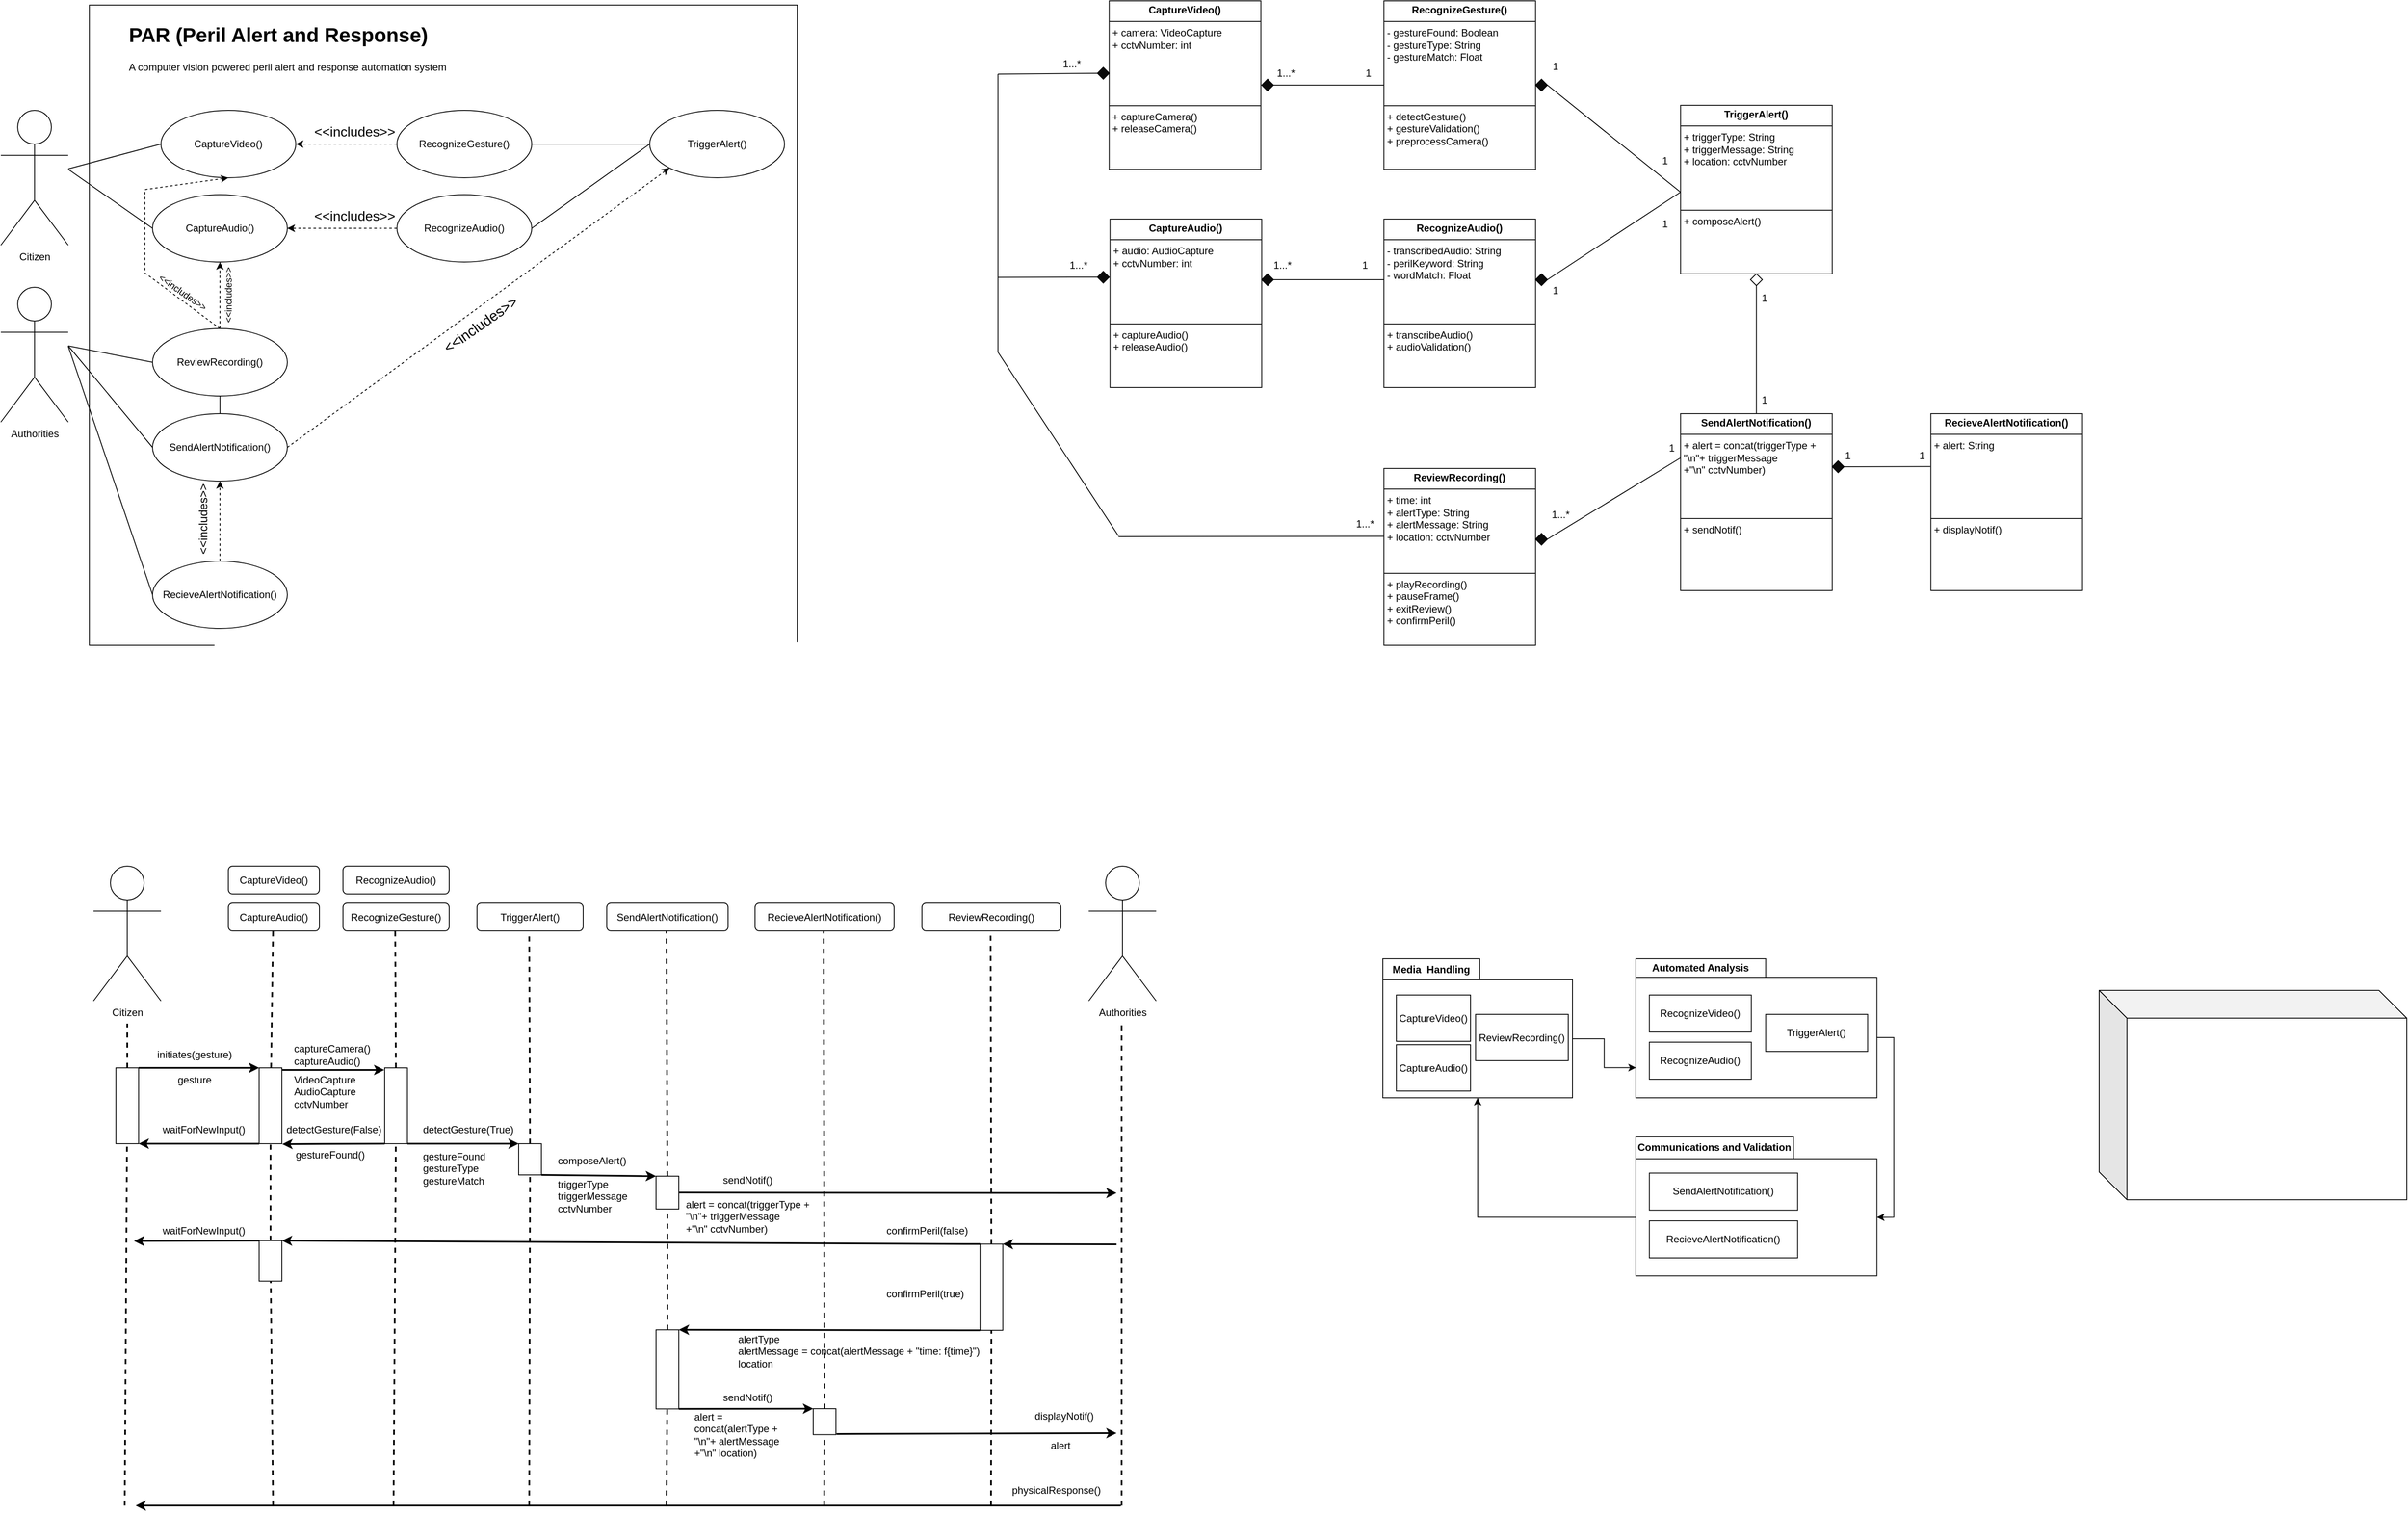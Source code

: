 <mxfile version="24.5.3" type="github">
  <diagram name="Page-1" id="aL-JDZuz1ci5aaFKHha2">
    <mxGraphModel dx="987" dy="618" grid="1" gridSize="11" guides="1" tooltips="1" connect="1" arrows="1" fold="1" page="1" pageScale="1" pageWidth="850" pageHeight="1100" math="0" shadow="0">
      <root>
        <mxCell id="0" />
        <mxCell id="1" parent="0" />
        <mxCell id="zNkDvXEw-0MPoxfva-Qb-19" value="" style="rounded=0;whiteSpace=wrap;html=1;" parent="1" vertex="1">
          <mxGeometry x="165" y="155" width="840" height="760" as="geometry" />
        </mxCell>
        <mxCell id="zNkDvXEw-0MPoxfva-Qb-1" value="Citizen&lt;div&gt;&lt;br&gt;&lt;/div&gt;" style="shape=umlActor;verticalLabelPosition=bottom;verticalAlign=top;html=1;outlineConnect=0;" parent="1" vertex="1">
          <mxGeometry x="60" y="280" width="80" height="160" as="geometry" />
        </mxCell>
        <mxCell id="zNkDvXEw-0MPoxfva-Qb-2" value="CaptureVideo()" style="ellipse;whiteSpace=wrap;html=1;" parent="1" vertex="1">
          <mxGeometry x="250" y="280" width="160" height="80" as="geometry" />
        </mxCell>
        <mxCell id="zNkDvXEw-0MPoxfva-Qb-3" value="&lt;div&gt;Authorities&lt;/div&gt;" style="shape=umlActor;verticalLabelPosition=bottom;verticalAlign=top;html=1;outlineConnect=0;" parent="1" vertex="1">
          <mxGeometry x="60" y="490" width="80" height="160" as="geometry" />
        </mxCell>
        <mxCell id="zNkDvXEw-0MPoxfva-Qb-4" value="RecognizeGesture()" style="ellipse;whiteSpace=wrap;html=1;" parent="1" vertex="1">
          <mxGeometry x="530" y="280" width="160" height="80" as="geometry" />
        </mxCell>
        <mxCell id="zNkDvXEw-0MPoxfva-Qb-5" value="TriggerAlert()" style="ellipse;whiteSpace=wrap;html=1;" parent="1" vertex="1">
          <mxGeometry x="830" y="280" width="160" height="80" as="geometry" />
        </mxCell>
        <mxCell id="zNkDvXEw-0MPoxfva-Qb-6" value="SendAlertNotification()" style="ellipse;whiteSpace=wrap;html=1;" parent="1" vertex="1">
          <mxGeometry x="240" y="640" width="160" height="80" as="geometry" />
        </mxCell>
        <mxCell id="zNkDvXEw-0MPoxfva-Qb-7" value="ReviewRecording()" style="ellipse;whiteSpace=wrap;html=1;" parent="1" vertex="1">
          <mxGeometry x="240" y="539" width="160" height="80" as="geometry" />
        </mxCell>
        <mxCell id="zNkDvXEw-0MPoxfva-Qb-8" value="" style="endArrow=none;html=1;rounded=0;entryX=0;entryY=0.5;entryDx=0;entryDy=0;" parent="1" source="zNkDvXEw-0MPoxfva-Qb-1" target="zNkDvXEw-0MPoxfva-Qb-2" edge="1">
          <mxGeometry width="50" height="50" relative="1" as="geometry">
            <mxPoint x="170" y="460" as="sourcePoint" />
            <mxPoint x="220" y="410" as="targetPoint" />
          </mxGeometry>
        </mxCell>
        <mxCell id="zNkDvXEw-0MPoxfva-Qb-10" value="" style="endArrow=classic;html=1;rounded=0;dashed=1;exitX=0;exitY=0.5;exitDx=0;exitDy=0;entryX=1;entryY=0.5;entryDx=0;entryDy=0;" parent="1" source="zNkDvXEw-0MPoxfva-Qb-4" target="zNkDvXEw-0MPoxfva-Qb-2" edge="1">
          <mxGeometry width="50" height="50" relative="1" as="geometry">
            <mxPoint x="370" y="460" as="sourcePoint" />
            <mxPoint x="310" y="450" as="targetPoint" />
          </mxGeometry>
        </mxCell>
        <mxCell id="zNkDvXEw-0MPoxfva-Qb-12" value="&lt;font style=&quot;font-size: 16px;&quot;&gt;&amp;lt;&amp;lt;includes&amp;gt;&amp;gt;&lt;/font&gt;" style="text;html=1;align=center;verticalAlign=middle;whiteSpace=wrap;rounded=0;rotation=0;" parent="1" vertex="1">
          <mxGeometry x="450" y="290" width="60" height="30" as="geometry" />
        </mxCell>
        <mxCell id="zNkDvXEw-0MPoxfva-Qb-14" value="" style="endArrow=classic;html=1;rounded=0;dashed=1;exitX=1;exitY=0.5;exitDx=0;exitDy=0;entryX=0;entryY=1;entryDx=0;entryDy=0;" parent="1" source="zNkDvXEw-0MPoxfva-Qb-6" target="zNkDvXEw-0MPoxfva-Qb-5" edge="1">
          <mxGeometry width="50" height="50" relative="1" as="geometry">
            <mxPoint x="820" y="560" as="sourcePoint" />
            <mxPoint x="900" y="370" as="targetPoint" />
          </mxGeometry>
        </mxCell>
        <mxCell id="zNkDvXEw-0MPoxfva-Qb-15" value="&lt;font style=&quot;font-size: 17px;&quot;&gt;&amp;lt;&amp;lt;includes&amp;gt;&amp;gt;&lt;/font&gt;" style="text;html=1;align=center;verticalAlign=middle;whiteSpace=wrap;rounded=0;rotation=-35;" parent="1" vertex="1">
          <mxGeometry x="600" y="520" width="60" height="30" as="geometry" />
        </mxCell>
        <mxCell id="zNkDvXEw-0MPoxfva-Qb-16" value="" style="endArrow=none;html=1;rounded=0;entryX=0;entryY=0.5;entryDx=0;entryDy=0;" parent="1" target="zNkDvXEw-0MPoxfva-Qb-7" edge="1">
          <mxGeometry width="50" height="50" relative="1" as="geometry">
            <mxPoint x="140" y="559.5" as="sourcePoint" />
            <mxPoint x="240" y="559.5" as="targetPoint" />
          </mxGeometry>
        </mxCell>
        <mxCell id="zNkDvXEw-0MPoxfva-Qb-17" value="" style="endArrow=none;html=1;rounded=0;exitX=0.5;exitY=1;exitDx=0;exitDy=0;" parent="1" source="zNkDvXEw-0MPoxfva-Qb-7" target="zNkDvXEw-0MPoxfva-Qb-6" edge="1">
          <mxGeometry width="50" height="50" relative="1" as="geometry">
            <mxPoint x="400" y="559.66" as="sourcePoint" />
            <mxPoint x="530" y="560" as="targetPoint" />
          </mxGeometry>
        </mxCell>
        <mxCell id="zNkDvXEw-0MPoxfva-Qb-18" value="&lt;h1 style=&quot;margin-top: 0px;&quot;&gt;PAR (Peril Alert and Response)&lt;/h1&gt;&lt;p&gt;A computer vision powered peril alert and response automation system&lt;/p&gt;" style="text;html=1;whiteSpace=wrap;overflow=hidden;rounded=0;" parent="1" vertex="1">
          <mxGeometry x="210" y="170" width="420" height="120" as="geometry" />
        </mxCell>
        <mxCell id="zNkDvXEw-0MPoxfva-Qb-26" value="" style="endArrow=none;html=1;rounded=0;entryX=0;entryY=0.5;entryDx=0;entryDy=0;" parent="1" target="zNkDvXEw-0MPoxfva-Qb-6" edge="1">
          <mxGeometry width="50" height="50" relative="1" as="geometry">
            <mxPoint x="140" y="559.5" as="sourcePoint" />
            <mxPoint x="270" y="559.84" as="targetPoint" />
          </mxGeometry>
        </mxCell>
        <mxCell id="zNkDvXEw-0MPoxfva-Qb-27" value="" style="endArrow=none;html=1;rounded=0;entryX=0;entryY=0.5;entryDx=0;entryDy=0;exitX=1;exitY=0.5;exitDx=0;exitDy=0;" parent="1" source="zNkDvXEw-0MPoxfva-Qb-4" target="zNkDvXEw-0MPoxfva-Qb-5" edge="1">
          <mxGeometry width="50" height="50" relative="1" as="geometry">
            <mxPoint x="690" y="359" as="sourcePoint" />
            <mxPoint x="790" y="359" as="targetPoint" />
          </mxGeometry>
        </mxCell>
        <mxCell id="zNkDvXEw-0MPoxfva-Qb-34" value="&lt;p style=&quot;margin:0px;margin-top:4px;text-align:center;&quot;&gt;&lt;b&gt;CaptureVideo()&lt;/b&gt;&lt;/p&gt;&lt;hr size=&quot;1&quot; style=&quot;border-style:solid;&quot;&gt;&lt;p style=&quot;margin:0px;margin-left:4px;&quot;&gt;+ camera: VideoCapture&lt;/p&gt;&lt;p style=&quot;margin:0px;margin-left:4px;&quot;&gt;+ cctvNumber: int&lt;/p&gt;&lt;p style=&quot;margin:0px;margin-left:4px;&quot;&gt;&lt;br&gt;&lt;/p&gt;&lt;p style=&quot;margin:0px;margin-left:4px;&quot;&gt;&lt;br&gt;&lt;/p&gt;&lt;p style=&quot;margin:0px;margin-left:4px;&quot;&gt;&lt;br&gt;&lt;/p&gt;&lt;p style=&quot;margin:0px;margin-left:4px;&quot;&gt;&lt;br&gt;&lt;/p&gt;&lt;hr size=&quot;1&quot; style=&quot;border-style:solid;&quot;&gt;&lt;p style=&quot;margin:0px;margin-left:4px;&quot;&gt;+ captureCamera()&lt;/p&gt;&lt;p style=&quot;margin:0px;margin-left:4px;&quot;&gt;+ releaseCamera()&lt;/p&gt;&lt;p style=&quot;margin:0px;margin-left:4px;&quot;&gt;&lt;br&gt;&lt;/p&gt;" style="verticalAlign=top;align=left;overflow=fill;html=1;whiteSpace=wrap;" parent="1" vertex="1">
          <mxGeometry x="1375.25" y="150" width="180" height="200" as="geometry" />
        </mxCell>
        <mxCell id="zNkDvXEw-0MPoxfva-Qb-35" value="&lt;p style=&quot;margin:0px;margin-top:4px;text-align:center;&quot;&gt;&lt;b&gt;RecognizeGesture()&lt;/b&gt;&lt;/p&gt;&lt;hr size=&quot;1&quot; style=&quot;border-style:solid;&quot;&gt;&lt;p style=&quot;margin:0px;margin-left:4px;&quot;&gt;- gestureFound: Boolean&lt;/p&gt;&lt;p style=&quot;margin:0px;margin-left:4px;&quot;&gt;- gestureType: String&lt;/p&gt;&lt;p style=&quot;margin:0px;margin-left:4px;&quot;&gt;- gestureMatch: Float&lt;/p&gt;&lt;p style=&quot;margin:0px;margin-left:4px;&quot;&gt;&lt;br&gt;&lt;/p&gt;&lt;p style=&quot;margin:0px;margin-left:4px;&quot;&gt;&lt;br&gt;&lt;/p&gt;&lt;p style=&quot;margin:0px;margin-left:4px;&quot;&gt;&lt;br&gt;&lt;/p&gt;&lt;hr size=&quot;1&quot; style=&quot;border-style:solid;&quot;&gt;&lt;p style=&quot;margin:0px;margin-left:4px;&quot;&gt;+ detectGesture()&lt;/p&gt;&lt;p style=&quot;margin:0px;margin-left:4px;&quot;&gt;+ gestureValidation()&lt;/p&gt;&lt;p style=&quot;margin:0px;margin-left:4px;&quot;&gt;+ preprocessCamera()&lt;/p&gt;" style="verticalAlign=top;align=left;overflow=fill;html=1;whiteSpace=wrap;" parent="1" vertex="1">
          <mxGeometry x="1701.25" y="150" width="180" height="200" as="geometry" />
        </mxCell>
        <mxCell id="zNkDvXEw-0MPoxfva-Qb-36" value="&lt;p style=&quot;margin:0px;margin-top:4px;text-align:center;&quot;&gt;&lt;b&gt;TriggerAlert()&lt;/b&gt;&lt;/p&gt;&lt;hr size=&quot;1&quot; style=&quot;border-style:solid;&quot;&gt;&lt;p style=&quot;margin:0px;margin-left:4px;&quot;&gt;+ triggerType: String&lt;/p&gt;&lt;p style=&quot;margin:0px;margin-left:4px;&quot;&gt;+ triggerMessage: String&lt;/p&gt;&lt;p style=&quot;margin:0px;margin-left:4px;&quot;&gt;+ location: cctvNumber&lt;/p&gt;&lt;p style=&quot;margin:0px;margin-left:4px;&quot;&gt;&lt;br&gt;&lt;/p&gt;&lt;p style=&quot;margin:0px;margin-left:4px;&quot;&gt;&lt;br&gt;&lt;/p&gt;&lt;p style=&quot;margin:0px;margin-left:4px;&quot;&gt;&lt;br&gt;&lt;/p&gt;&lt;hr size=&quot;1&quot; style=&quot;border-style:solid;&quot;&gt;&lt;p style=&quot;margin:0px;margin-left:4px;&quot;&gt;+ composeAlert()&lt;/p&gt;" style="verticalAlign=top;align=left;overflow=fill;html=1;whiteSpace=wrap;" parent="1" vertex="1">
          <mxGeometry x="2053.25" y="274" width="180" height="200" as="geometry" />
        </mxCell>
        <mxCell id="zNkDvXEw-0MPoxfva-Qb-37" value="&lt;p style=&quot;margin:0px;margin-top:4px;text-align:center;&quot;&gt;&lt;b&gt;ReviewRecording()&lt;/b&gt;&lt;/p&gt;&lt;hr size=&quot;1&quot; style=&quot;border-style:solid;&quot;&gt;&lt;p style=&quot;margin:0px;margin-left:4px;&quot;&gt;+ time: int&amp;nbsp;&lt;/p&gt;&lt;p style=&quot;margin:0px;margin-left:4px;&quot;&gt;+ alertType: String&lt;/p&gt;&lt;p style=&quot;margin:0px;margin-left:4px;&quot;&gt;+ alertMessage: String&lt;/p&gt;&lt;p style=&quot;margin:0px;margin-left:4px;&quot;&gt;+ location: cctvNumber&lt;/p&gt;&lt;p style=&quot;margin:0px;margin-left:4px;&quot;&gt;&lt;br&gt;&lt;/p&gt;&lt;p style=&quot;margin:0px;margin-left:4px;&quot;&gt;&lt;br&gt;&lt;/p&gt;&lt;hr size=&quot;1&quot; style=&quot;border-style:solid;&quot;&gt;&lt;p style=&quot;margin:0px;margin-left:4px;&quot;&gt;+ playRecording()&lt;/p&gt;&lt;p style=&quot;margin:0px;margin-left:4px;&quot;&gt;+ pauseFrame()&lt;/p&gt;&lt;p style=&quot;margin:0px;margin-left:4px;&quot;&gt;+ exitReview()&lt;/p&gt;&lt;p style=&quot;margin:0px;margin-left:4px;&quot;&gt;+ confirmPeril()&lt;/p&gt;" style="verticalAlign=top;align=left;overflow=fill;html=1;whiteSpace=wrap;" parent="1" vertex="1">
          <mxGeometry x="1701.25" y="705" width="180" height="210" as="geometry" />
        </mxCell>
        <mxCell id="zNkDvXEw-0MPoxfva-Qb-38" value="&lt;p style=&quot;margin:0px;margin-top:4px;text-align:center;&quot;&gt;&lt;b&gt;SendAlertNotification()&lt;/b&gt;&lt;/p&gt;&lt;hr size=&quot;1&quot; style=&quot;border-style:solid;&quot;&gt;&lt;p style=&quot;margin:0px;margin-left:4px;&quot;&gt;+&amp;nbsp;&lt;span style=&quot;background-color: initial;&quot;&gt;alert = concat(triggerType + &quot;\n&quot;+ triggerMessage +&quot;\n&quot;&amp;nbsp;cctvNumber)&lt;/span&gt;&lt;/p&gt;&lt;p style=&quot;margin:0px;margin-left:4px;&quot;&gt;&lt;br&gt;&lt;/p&gt;&lt;p style=&quot;margin:0px;margin-left:4px;&quot;&gt;&lt;br&gt;&lt;/p&gt;&lt;p style=&quot;margin:0px;margin-left:4px;&quot;&gt;&lt;br&gt;&lt;/p&gt;&lt;hr size=&quot;1&quot; style=&quot;border-style:solid;&quot;&gt;&lt;p style=&quot;margin:0px;margin-left:4px;&quot;&gt;+ sendNotif()&lt;/p&gt;" style="verticalAlign=top;align=left;overflow=fill;html=1;whiteSpace=wrap;" parent="1" vertex="1">
          <mxGeometry x="2053.25" y="640" width="180" height="210" as="geometry" />
        </mxCell>
        <mxCell id="bf3cndLaWeig58qqCTea-2" value="CaptureAudio()" style="ellipse;whiteSpace=wrap;html=1;" parent="1" vertex="1">
          <mxGeometry x="240" y="380" width="160" height="80" as="geometry" />
        </mxCell>
        <mxCell id="bf3cndLaWeig58qqCTea-3" value="RecognizeAudio()" style="ellipse;whiteSpace=wrap;html=1;" parent="1" vertex="1">
          <mxGeometry x="530" y="380" width="160" height="80" as="geometry" />
        </mxCell>
        <mxCell id="bf3cndLaWeig58qqCTea-4" value="" style="endArrow=none;html=1;rounded=0;entryX=0;entryY=0.5;entryDx=0;entryDy=0;" parent="1" target="bf3cndLaWeig58qqCTea-2" edge="1">
          <mxGeometry width="50" height="50" relative="1" as="geometry">
            <mxPoint x="140" y="350" as="sourcePoint" />
            <mxPoint x="230" y="510" as="targetPoint" />
          </mxGeometry>
        </mxCell>
        <mxCell id="bf3cndLaWeig58qqCTea-5" value="" style="endArrow=classic;html=1;rounded=0;dashed=1;exitX=0;exitY=0.5;exitDx=0;exitDy=0;entryX=1;entryY=0.5;entryDx=0;entryDy=0;" parent="1" source="bf3cndLaWeig58qqCTea-3" target="bf3cndLaWeig58qqCTea-2" edge="1">
          <mxGeometry width="50" height="50" relative="1" as="geometry">
            <mxPoint x="380" y="560" as="sourcePoint" />
            <mxPoint x="320" y="550" as="targetPoint" />
          </mxGeometry>
        </mxCell>
        <mxCell id="bf3cndLaWeig58qqCTea-7" value="" style="endArrow=none;html=1;rounded=0;entryX=0;entryY=0.5;entryDx=0;entryDy=0;exitX=1;exitY=0.5;exitDx=0;exitDy=0;" parent="1" source="bf3cndLaWeig58qqCTea-3" target="zNkDvXEw-0MPoxfva-Qb-5" edge="1">
          <mxGeometry width="50" height="50" relative="1" as="geometry">
            <mxPoint x="700" y="369" as="sourcePoint" />
            <mxPoint x="830" y="370" as="targetPoint" />
          </mxGeometry>
        </mxCell>
        <mxCell id="bf3cndLaWeig58qqCTea-8" value="&lt;font style=&quot;font-size: 16px;&quot;&gt;&amp;lt;&amp;lt;includes&amp;gt;&amp;gt;&lt;/font&gt;" style="text;html=1;align=center;verticalAlign=middle;whiteSpace=wrap;rounded=0;rotation=0;" parent="1" vertex="1">
          <mxGeometry x="450" y="390" width="60" height="30" as="geometry" />
        </mxCell>
        <mxCell id="BThqMrL_MY4lzb3ycv1S-1" value="&lt;p style=&quot;margin:0px;margin-top:4px;text-align:center;&quot;&gt;&lt;b&gt;CaptureAudio()&lt;/b&gt;&lt;/p&gt;&lt;hr size=&quot;1&quot; style=&quot;border-style:solid;&quot;&gt;&lt;p style=&quot;margin:0px;margin-left:4px;&quot;&gt;+ audio: AudioCapture&lt;/p&gt;&lt;p style=&quot;margin:0px;margin-left:4px;&quot;&gt;+ cctvNumber: int&lt;/p&gt;&lt;p style=&quot;margin:0px;margin-left:4px;&quot;&gt;&lt;br&gt;&lt;/p&gt;&lt;p style=&quot;margin:0px;margin-left:4px;&quot;&gt;&lt;br&gt;&lt;/p&gt;&lt;p style=&quot;margin:0px;margin-left:4px;&quot;&gt;&lt;br&gt;&lt;/p&gt;&lt;p style=&quot;margin:0px;margin-left:4px;&quot;&gt;&lt;br&gt;&lt;/p&gt;&lt;hr size=&quot;1&quot; style=&quot;border-style:solid;&quot;&gt;&lt;p style=&quot;margin:0px;margin-left:4px;&quot;&gt;+ captureAudio()&lt;/p&gt;&lt;p style=&quot;margin:0px;margin-left:4px;&quot;&gt;+ releaseAudio()&lt;/p&gt;&lt;p style=&quot;margin:0px;margin-left:4px;&quot;&gt;&lt;br&gt;&lt;/p&gt;" style="verticalAlign=top;align=left;overflow=fill;html=1;whiteSpace=wrap;" parent="1" vertex="1">
          <mxGeometry x="1376.25" y="409" width="180" height="200" as="geometry" />
        </mxCell>
        <mxCell id="BThqMrL_MY4lzb3ycv1S-2" value="&lt;p style=&quot;margin:0px;margin-top:4px;text-align:center;&quot;&gt;&lt;b&gt;RecognizeAudio()&lt;/b&gt;&lt;/p&gt;&lt;hr size=&quot;1&quot; style=&quot;border-style:solid;&quot;&gt;&lt;p style=&quot;margin:0px;margin-left:4px;&quot;&gt;- transcribedAudio: String&lt;/p&gt;&lt;p style=&quot;margin:0px;margin-left:4px;&quot;&gt;- perilKeyword: String&lt;/p&gt;&lt;p style=&quot;margin:0px;margin-left:4px;&quot;&gt;- wordMatch: Float&lt;/p&gt;&lt;p style=&quot;margin:0px;margin-left:4px;&quot;&gt;&lt;br&gt;&lt;/p&gt;&lt;p style=&quot;margin:0px;margin-left:4px;&quot;&gt;&lt;br&gt;&lt;/p&gt;&lt;p style=&quot;margin:0px;margin-left:4px;&quot;&gt;&lt;br&gt;&lt;/p&gt;&lt;hr size=&quot;1&quot; style=&quot;border-style:solid;&quot;&gt;&lt;p style=&quot;margin:0px;margin-left:4px;&quot;&gt;+ transcribeAudio()&lt;/p&gt;&lt;p style=&quot;margin:0px;margin-left:4px;&quot;&gt;+ audioValidation()&lt;/p&gt;&lt;p style=&quot;margin:0px;margin-left:4px;&quot;&gt;&lt;br&gt;&lt;/p&gt;" style="verticalAlign=top;align=left;overflow=fill;html=1;whiteSpace=wrap;" parent="1" vertex="1">
          <mxGeometry x="1701.25" y="409" width="180" height="200" as="geometry" />
        </mxCell>
        <mxCell id="BThqMrL_MY4lzb3ycv1S-3" value="RecieveAlertNotification()" style="ellipse;whiteSpace=wrap;html=1;" parent="1" vertex="1">
          <mxGeometry x="240" y="815" width="160" height="80" as="geometry" />
        </mxCell>
        <mxCell id="BThqMrL_MY4lzb3ycv1S-5" value="" style="endArrow=none;html=1;rounded=0;entryX=0;entryY=0.5;entryDx=0;entryDy=0;" parent="1" target="BThqMrL_MY4lzb3ycv1S-3" edge="1">
          <mxGeometry width="50" height="50" relative="1" as="geometry">
            <mxPoint x="140" y="560" as="sourcePoint" />
            <mxPoint x="250" y="720" as="targetPoint" />
          </mxGeometry>
        </mxCell>
        <mxCell id="BThqMrL_MY4lzb3ycv1S-6" value="" style="endArrow=classic;html=1;rounded=0;dashed=1;exitX=0.5;exitY=0;exitDx=0;exitDy=0;entryX=0.5;entryY=1;entryDx=0;entryDy=0;" parent="1" source="BThqMrL_MY4lzb3ycv1S-3" target="zNkDvXEw-0MPoxfva-Qb-6" edge="1">
          <mxGeometry width="50" height="50" relative="1" as="geometry">
            <mxPoint x="410" y="720" as="sourcePoint" />
            <mxPoint x="863" y="358" as="targetPoint" />
          </mxGeometry>
        </mxCell>
        <mxCell id="BThqMrL_MY4lzb3ycv1S-7" value="&lt;font style=&quot;font-size: 14px;&quot;&gt;&amp;lt;&amp;lt;includes&amp;gt;&amp;gt;&lt;/font&gt;" style="text;html=1;align=center;verticalAlign=middle;whiteSpace=wrap;rounded=0;rotation=-90;" parent="1" vertex="1">
          <mxGeometry x="270" y="750" width="60" height="30" as="geometry" />
        </mxCell>
        <mxCell id="BThqMrL_MY4lzb3ycv1S-9" value="" style="endArrow=classic;html=1;rounded=0;dashed=1;exitX=0.5;exitY=0;exitDx=0;exitDy=0;entryX=0.5;entryY=1;entryDx=0;entryDy=0;" parent="1" source="zNkDvXEw-0MPoxfva-Qb-7" target="bf3cndLaWeig58qqCTea-2" edge="1">
          <mxGeometry width="50" height="50" relative="1" as="geometry">
            <mxPoint x="520" y="525" as="sourcePoint" />
            <mxPoint x="400" y="525" as="targetPoint" />
          </mxGeometry>
        </mxCell>
        <mxCell id="BThqMrL_MY4lzb3ycv1S-10" value="&lt;font style=&quot;font-size: 11px;&quot;&gt;&amp;lt;&amp;lt;includes&amp;gt;&amp;gt;&lt;/font&gt;" style="text;html=1;align=center;verticalAlign=middle;whiteSpace=wrap;rounded=0;rotation=-90;" parent="1" vertex="1">
          <mxGeometry x="300" y="484" width="60" height="30" as="geometry" />
        </mxCell>
        <mxCell id="BThqMrL_MY4lzb3ycv1S-11" value="" style="endArrow=classic;html=1;rounded=0;dashed=1;exitX=0.5;exitY=0;exitDx=0;exitDy=0;entryX=0.5;entryY=1;entryDx=0;entryDy=0;" parent="1" source="zNkDvXEw-0MPoxfva-Qb-7" target="zNkDvXEw-0MPoxfva-Qb-2" edge="1">
          <mxGeometry width="50" height="50" relative="1" as="geometry">
            <mxPoint x="240" y="520" as="sourcePoint" />
            <mxPoint x="250" y="455" as="targetPoint" />
            <Array as="points">
              <mxPoint x="231" y="473" />
              <mxPoint x="231" y="374" />
            </Array>
          </mxGeometry>
        </mxCell>
        <mxCell id="BThqMrL_MY4lzb3ycv1S-12" value="&lt;font style=&quot;font-size: 11px;&quot;&gt;&amp;lt;&amp;lt;includes&amp;gt;&amp;gt;&lt;/font&gt;" style="text;html=1;align=right;verticalAlign=middle;whiteSpace=wrap;rounded=0;rotation=35;" parent="1" vertex="1">
          <mxGeometry x="250" y="484" width="60" height="30" as="geometry" />
        </mxCell>
        <mxCell id="BThqMrL_MY4lzb3ycv1S-14" value="&lt;p style=&quot;margin:0px;margin-top:4px;text-align:center;&quot;&gt;&lt;b&gt;RecieveAlertNotification()&lt;/b&gt;&lt;/p&gt;&lt;hr size=&quot;1&quot; style=&quot;border-style:solid;&quot;&gt;&lt;p style=&quot;margin:0px;margin-left:4px;&quot;&gt;+ alert: String&lt;/p&gt;&lt;p style=&quot;margin:0px;margin-left:4px;&quot;&gt;&lt;br&gt;&lt;/p&gt;&lt;p style=&quot;margin:0px;margin-left:4px;&quot;&gt;&lt;br&gt;&lt;/p&gt;&lt;p style=&quot;margin:0px;margin-left:4px;&quot;&gt;&lt;br&gt;&lt;/p&gt;&lt;p style=&quot;margin:0px;margin-left:4px;&quot;&gt;&lt;br&gt;&lt;/p&gt;&lt;p style=&quot;margin:0px;margin-left:4px;&quot;&gt;&lt;br&gt;&lt;/p&gt;&lt;hr size=&quot;1&quot; style=&quot;border-style:solid;&quot;&gt;&lt;p style=&quot;margin:0px;margin-left:4px;&quot;&gt;+ displayNotif()&lt;/p&gt;" style="verticalAlign=top;align=left;overflow=fill;html=1;whiteSpace=wrap;" parent="1" vertex="1">
          <mxGeometry x="2350.25" y="640" width="180" height="210" as="geometry" />
        </mxCell>
        <mxCell id="BThqMrL_MY4lzb3ycv1S-17" value="" style="rhombus;whiteSpace=wrap;html=1;fillColor=#0A0A0A;" parent="1" vertex="1">
          <mxGeometry x="1556.25" y="243" width="14" height="14" as="geometry" />
        </mxCell>
        <mxCell id="BThqMrL_MY4lzb3ycv1S-22" value="" style="endArrow=none;html=1;rounded=0;entryX=0;entryY=0.5;entryDx=0;entryDy=0;exitX=1;exitY=0.5;exitDx=0;exitDy=0;" parent="1" source="BThqMrL_MY4lzb3ycv1S-17" target="zNkDvXEw-0MPoxfva-Qb-35" edge="1">
          <mxGeometry width="50" height="50" relative="1" as="geometry">
            <mxPoint x="1591.25" y="282" as="sourcePoint" />
            <mxPoint x="1641.25" y="232" as="targetPoint" />
          </mxGeometry>
        </mxCell>
        <mxCell id="BThqMrL_MY4lzb3ycv1S-23" value="" style="rhombus;whiteSpace=wrap;html=1;fillColor=#0A0A0A;" parent="1" vertex="1">
          <mxGeometry x="1556.25" y="474" width="14" height="14" as="geometry" />
        </mxCell>
        <mxCell id="BThqMrL_MY4lzb3ycv1S-24" value="" style="endArrow=none;html=1;rounded=0;entryX=0;entryY=0.5;entryDx=0;entryDy=0;exitX=1;exitY=0.5;exitDx=0;exitDy=0;" parent="1" source="BThqMrL_MY4lzb3ycv1S-23" edge="1">
          <mxGeometry width="50" height="50" relative="1" as="geometry">
            <mxPoint x="1591.25" y="513" as="sourcePoint" />
            <mxPoint x="1701.25" y="481" as="targetPoint" />
          </mxGeometry>
        </mxCell>
        <mxCell id="BThqMrL_MY4lzb3ycv1S-25" value="" style="rhombus;whiteSpace=wrap;html=1;fillColor=#0A0A0A;" parent="1" vertex="1">
          <mxGeometry x="1881.25" y="243" width="14" height="14" as="geometry" />
        </mxCell>
        <mxCell id="BThqMrL_MY4lzb3ycv1S-26" value="" style="endArrow=none;html=1;rounded=0;entryX=0;entryY=0.5;entryDx=0;entryDy=0;exitX=1;exitY=0.5;exitDx=0;exitDy=0;" parent="1" source="BThqMrL_MY4lzb3ycv1S-25" edge="1">
          <mxGeometry width="50" height="50" relative="1" as="geometry">
            <mxPoint x="1943.25" y="409" as="sourcePoint" />
            <mxPoint x="2053.25" y="377" as="targetPoint" />
          </mxGeometry>
        </mxCell>
        <mxCell id="BThqMrL_MY4lzb3ycv1S-27" value="" style="rhombus;whiteSpace=wrap;html=1;fillColor=#0A0A0A;" parent="1" vertex="1">
          <mxGeometry x="1881.25" y="474" width="14" height="14" as="geometry" />
        </mxCell>
        <mxCell id="BThqMrL_MY4lzb3ycv1S-28" value="" style="endArrow=none;html=1;rounded=0;exitX=1;exitY=0.5;exitDx=0;exitDy=0;entryX=0;entryY=0.515;entryDx=0;entryDy=0;entryPerimeter=0;" parent="1" source="BThqMrL_MY4lzb3ycv1S-27" target="zNkDvXEw-0MPoxfva-Qb-36" edge="1">
          <mxGeometry width="50" height="50" relative="1" as="geometry">
            <mxPoint x="1972.25" y="520" as="sourcePoint" />
            <mxPoint x="2053.25" y="375" as="targetPoint" />
          </mxGeometry>
        </mxCell>
        <mxCell id="BThqMrL_MY4lzb3ycv1S-29" value="" style="endArrow=none;html=1;rounded=0;exitX=1;exitY=0.5;exitDx=0;exitDy=0;entryX=0;entryY=0.25;entryDx=0;entryDy=0;" parent="1" source="BThqMrL_MY4lzb3ycv1S-30" target="zNkDvXEw-0MPoxfva-Qb-38" edge="1">
          <mxGeometry width="50" height="50" relative="1" as="geometry">
            <mxPoint x="1906.25" y="796" as="sourcePoint" />
            <mxPoint x="2064.25" y="692" as="targetPoint" />
          </mxGeometry>
        </mxCell>
        <mxCell id="BThqMrL_MY4lzb3ycv1S-30" value="" style="rhombus;whiteSpace=wrap;html=1;fillColor=#0A0A0A;" parent="1" vertex="1">
          <mxGeometry x="1881.25" y="782" width="14" height="14" as="geometry" />
        </mxCell>
        <mxCell id="BThqMrL_MY4lzb3ycv1S-31" value="" style="rhombus;whiteSpace=wrap;html=1;fillColor=none;" parent="1" vertex="1">
          <mxGeometry x="2136.25" y="474" width="14" height="14" as="geometry" />
        </mxCell>
        <mxCell id="BThqMrL_MY4lzb3ycv1S-32" value="" style="endArrow=none;html=1;rounded=0;exitX=0.5;exitY=0;exitDx=0;exitDy=0;entryX=0.5;entryY=1;entryDx=0;entryDy=0;" parent="1" source="zNkDvXEw-0MPoxfva-Qb-38" target="BThqMrL_MY4lzb3ycv1S-31" edge="1">
          <mxGeometry width="50" height="50" relative="1" as="geometry">
            <mxPoint x="1906.25" y="800" as="sourcePoint" />
            <mxPoint x="2075.25" y="704" as="targetPoint" />
          </mxGeometry>
        </mxCell>
        <mxCell id="BThqMrL_MY4lzb3ycv1S-33" value="" style="rhombus;whiteSpace=wrap;html=1;fillColor=#0A0A0A;" parent="1" vertex="1">
          <mxGeometry x="2233.25" y="696" width="14" height="14" as="geometry" />
        </mxCell>
        <mxCell id="BThqMrL_MY4lzb3ycv1S-35" value="" style="endArrow=none;html=1;rounded=0;exitX=1;exitY=0.5;exitDx=0;exitDy=0;entryX=-0.003;entryY=0.299;entryDx=0;entryDy=0;entryPerimeter=0;" parent="1" source="BThqMrL_MY4lzb3ycv1S-33" target="BThqMrL_MY4lzb3ycv1S-14" edge="1">
          <mxGeometry width="50" height="50" relative="1" as="geometry">
            <mxPoint x="1906.25" y="800" as="sourcePoint" />
            <mxPoint x="2064.25" y="704" as="targetPoint" />
          </mxGeometry>
        </mxCell>
        <mxCell id="BThqMrL_MY4lzb3ycv1S-36" value="" style="endArrow=none;html=1;rounded=0;entryX=-0.002;entryY=0.384;entryDx=0;entryDy=0;entryPerimeter=0;" parent="1" target="zNkDvXEw-0MPoxfva-Qb-37" edge="1">
          <mxGeometry width="50" height="50" relative="1" as="geometry">
            <mxPoint x="1386.25" y="786" as="sourcePoint" />
            <mxPoint x="1599.25" y="741" as="targetPoint" />
          </mxGeometry>
        </mxCell>
        <mxCell id="BThqMrL_MY4lzb3ycv1S-37" value="" style="endArrow=none;html=1;rounded=0;" parent="1" edge="1">
          <mxGeometry width="50" height="50" relative="1" as="geometry">
            <mxPoint x="1243.25" y="567" as="sourcePoint" />
            <mxPoint x="1386.25" y="785" as="targetPoint" />
          </mxGeometry>
        </mxCell>
        <mxCell id="BThqMrL_MY4lzb3ycv1S-38" value="" style="endArrow=none;html=1;rounded=0;" parent="1" edge="1">
          <mxGeometry width="50" height="50" relative="1" as="geometry">
            <mxPoint x="1243.25" y="237" as="sourcePoint" />
            <mxPoint x="1243.25" y="567" as="targetPoint" />
          </mxGeometry>
        </mxCell>
        <mxCell id="BThqMrL_MY4lzb3ycv1S-39" value="" style="endArrow=none;html=1;rounded=0;entryX=0;entryY=0.5;entryDx=0;entryDy=0;" parent="1" target="BThqMrL_MY4lzb3ycv1S-42" edge="1">
          <mxGeometry width="50" height="50" relative="1" as="geometry">
            <mxPoint x="1243.25" y="237" as="sourcePoint" />
            <mxPoint x="1353.25" y="237" as="targetPoint" />
          </mxGeometry>
        </mxCell>
        <mxCell id="BThqMrL_MY4lzb3ycv1S-40" value="" style="endArrow=none;html=1;rounded=0;entryX=0;entryY=0.5;entryDx=0;entryDy=0;" parent="1" target="BThqMrL_MY4lzb3ycv1S-41" edge="1">
          <mxGeometry width="50" height="50" relative="1" as="geometry">
            <mxPoint x="1243.25" y="478.2" as="sourcePoint" />
            <mxPoint x="1353.25" y="478.2" as="targetPoint" />
          </mxGeometry>
        </mxCell>
        <mxCell id="BThqMrL_MY4lzb3ycv1S-41" value="" style="rhombus;whiteSpace=wrap;html=1;fillColor=#0A0A0A;" parent="1" vertex="1">
          <mxGeometry x="1361.25" y="471" width="14" height="14" as="geometry" />
        </mxCell>
        <mxCell id="BThqMrL_MY4lzb3ycv1S-42" value="" style="rhombus;whiteSpace=wrap;html=1;fillColor=#0A0A0A;" parent="1" vertex="1">
          <mxGeometry x="1361.25" y="229" width="14" height="14" as="geometry" />
        </mxCell>
        <mxCell id="BThqMrL_MY4lzb3ycv1S-43" value="1...*" style="text;html=1;align=center;verticalAlign=middle;whiteSpace=wrap;rounded=0;" parent="1" vertex="1">
          <mxGeometry x="1555.25" y="221" width="60" height="30" as="geometry" />
        </mxCell>
        <mxCell id="BThqMrL_MY4lzb3ycv1S-44" value="1" style="text;html=1;align=center;verticalAlign=middle;whiteSpace=wrap;rounded=0;" parent="1" vertex="1">
          <mxGeometry x="1661.25" y="221" width="44" height="30" as="geometry" />
        </mxCell>
        <mxCell id="BThqMrL_MY4lzb3ycv1S-45" value="1...*" style="text;html=1;align=center;verticalAlign=middle;whiteSpace=wrap;rounded=0;" parent="1" vertex="1">
          <mxGeometry x="1551.25" y="449" width="60" height="30" as="geometry" />
        </mxCell>
        <mxCell id="BThqMrL_MY4lzb3ycv1S-46" value="1" style="text;html=1;align=center;verticalAlign=middle;whiteSpace=wrap;rounded=0;" parent="1" vertex="1">
          <mxGeometry x="1657.25" y="449" width="44" height="30" as="geometry" />
        </mxCell>
        <mxCell id="BThqMrL_MY4lzb3ycv1S-47" value="1" style="text;html=1;align=center;verticalAlign=middle;whiteSpace=wrap;rounded=0;" parent="1" vertex="1">
          <mxGeometry x="2123.25" y="488" width="60" height="30" as="geometry" />
        </mxCell>
        <mxCell id="BThqMrL_MY4lzb3ycv1S-48" value="1" style="text;html=1;align=center;verticalAlign=middle;whiteSpace=wrap;rounded=0;" parent="1" vertex="1">
          <mxGeometry x="2123.25" y="609" width="60" height="30" as="geometry" />
        </mxCell>
        <mxCell id="BThqMrL_MY4lzb3ycv1S-49" value="1" style="text;html=1;align=center;verticalAlign=middle;whiteSpace=wrap;rounded=0;" parent="1" vertex="1">
          <mxGeometry x="2222.25" y="675" width="60" height="30" as="geometry" />
        </mxCell>
        <mxCell id="BThqMrL_MY4lzb3ycv1S-50" value="1" style="text;html=1;align=center;verticalAlign=middle;whiteSpace=wrap;rounded=0;" parent="1" vertex="1">
          <mxGeometry x="2310.25" y="675" width="60" height="30" as="geometry" />
        </mxCell>
        <mxCell id="BThqMrL_MY4lzb3ycv1S-51" value="1" style="text;html=1;align=center;verticalAlign=middle;whiteSpace=wrap;rounded=0;" parent="1" vertex="1">
          <mxGeometry x="2013.25" y="666" width="60" height="30" as="geometry" />
        </mxCell>
        <mxCell id="BThqMrL_MY4lzb3ycv1S-52" value="1...*" style="text;html=1;align=center;verticalAlign=middle;whiteSpace=wrap;rounded=0;" parent="1" vertex="1">
          <mxGeometry x="1881.25" y="745" width="60" height="30" as="geometry" />
        </mxCell>
        <mxCell id="BThqMrL_MY4lzb3ycv1S-53" value="1...*" style="text;html=1;align=center;verticalAlign=middle;whiteSpace=wrap;rounded=0;" parent="1" vertex="1">
          <mxGeometry x="1649.25" y="756" width="60" height="30" as="geometry" />
        </mxCell>
        <mxCell id="BThqMrL_MY4lzb3ycv1S-54" value="1...*" style="text;html=1;align=center;verticalAlign=middle;whiteSpace=wrap;rounded=0;" parent="1" vertex="1">
          <mxGeometry x="1309.25" y="449" width="60" height="30" as="geometry" />
        </mxCell>
        <mxCell id="BThqMrL_MY4lzb3ycv1S-55" value="1...*" style="text;html=1;align=center;verticalAlign=middle;whiteSpace=wrap;rounded=0;" parent="1" vertex="1">
          <mxGeometry x="1301.25" y="210" width="60" height="30" as="geometry" />
        </mxCell>
        <mxCell id="BThqMrL_MY4lzb3ycv1S-56" value="1" style="text;html=1;align=center;verticalAlign=middle;whiteSpace=wrap;rounded=0;" parent="1" vertex="1">
          <mxGeometry x="1883.25" y="213" width="44" height="30" as="geometry" />
        </mxCell>
        <mxCell id="BThqMrL_MY4lzb3ycv1S-57" value="1" style="text;html=1;align=center;verticalAlign=middle;whiteSpace=wrap;rounded=0;" parent="1" vertex="1">
          <mxGeometry x="2013.25" y="325" width="44" height="30" as="geometry" />
        </mxCell>
        <mxCell id="BThqMrL_MY4lzb3ycv1S-59" value="1" style="text;html=1;align=center;verticalAlign=middle;whiteSpace=wrap;rounded=0;" parent="1" vertex="1">
          <mxGeometry x="1883.25" y="479" width="44" height="30" as="geometry" />
        </mxCell>
        <mxCell id="BThqMrL_MY4lzb3ycv1S-60" value="1" style="text;html=1;align=center;verticalAlign=middle;whiteSpace=wrap;rounded=0;" parent="1" vertex="1">
          <mxGeometry x="2013.25" y="400" width="44" height="30" as="geometry" />
        </mxCell>
        <mxCell id="BThqMrL_MY4lzb3ycv1S-61" value="&lt;div&gt;Authorities&lt;/div&gt;" style="shape=umlActor;verticalLabelPosition=bottom;verticalAlign=top;html=1;outlineConnect=0;" parent="1" vertex="1">
          <mxGeometry x="1351" y="1177" width="80" height="160" as="geometry" />
        </mxCell>
        <mxCell id="BThqMrL_MY4lzb3ycv1S-62" value="Citizen&lt;div&gt;&lt;br&gt;&lt;/div&gt;" style="shape=umlActor;verticalLabelPosition=bottom;verticalAlign=top;html=1;outlineConnect=0;" parent="1" vertex="1">
          <mxGeometry x="170" y="1177" width="80" height="160" as="geometry" />
        </mxCell>
        <mxCell id="BThqMrL_MY4lzb3ycv1S-65" value="CaptureVideo()" style="rounded=1;whiteSpace=wrap;html=1;" parent="1" vertex="1">
          <mxGeometry x="330" y="1177" width="108" height="33" as="geometry" />
        </mxCell>
        <mxCell id="BThqMrL_MY4lzb3ycv1S-67" value="CaptureAudio()" style="rounded=1;whiteSpace=wrap;html=1;" parent="1" vertex="1">
          <mxGeometry x="330" y="1221" width="108" height="33" as="geometry" />
        </mxCell>
        <mxCell id="BThqMrL_MY4lzb3ycv1S-68" value="RecognizeGesture()" style="rounded=1;whiteSpace=wrap;html=1;" parent="1" vertex="1">
          <mxGeometry x="466" y="1221" width="126" height="33" as="geometry" />
        </mxCell>
        <mxCell id="BThqMrL_MY4lzb3ycv1S-69" value="RecognizeAudio()" style="rounded=1;whiteSpace=wrap;html=1;" parent="1" vertex="1">
          <mxGeometry x="466" y="1177" width="126" height="33" as="geometry" />
        </mxCell>
        <mxCell id="BThqMrL_MY4lzb3ycv1S-70" value="TriggerAlert()" style="rounded=1;whiteSpace=wrap;html=1;" parent="1" vertex="1">
          <mxGeometry x="625" y="1221" width="126" height="33" as="geometry" />
        </mxCell>
        <mxCell id="BThqMrL_MY4lzb3ycv1S-71" value="SendAlertNotification()" style="rounded=1;whiteSpace=wrap;html=1;" parent="1" vertex="1">
          <mxGeometry x="779" y="1221" width="144" height="33" as="geometry" />
        </mxCell>
        <mxCell id="BThqMrL_MY4lzb3ycv1S-72" value="RecieveAlertNotification()" style="rounded=1;whiteSpace=wrap;html=1;" parent="1" vertex="1">
          <mxGeometry x="955" y="1221" width="165" height="33" as="geometry" />
        </mxCell>
        <mxCell id="fngXT9jK4NcwK-JuSyqX-1" value="ReviewRecording()" style="rounded=1;whiteSpace=wrap;html=1;" vertex="1" parent="1">
          <mxGeometry x="1153" y="1221" width="165" height="33" as="geometry" />
        </mxCell>
        <mxCell id="fngXT9jK4NcwK-JuSyqX-2" value="" style="endArrow=none;dashed=1;html=1;strokeWidth=2;rounded=0;" edge="1" parent="1" source="fngXT9jK4NcwK-JuSyqX-10">
          <mxGeometry width="50" height="50" relative="1" as="geometry">
            <mxPoint x="210" y="1859" as="sourcePoint" />
            <mxPoint x="210" y="1364" as="targetPoint" />
          </mxGeometry>
        </mxCell>
        <mxCell id="fngXT9jK4NcwK-JuSyqX-3" value="" style="endArrow=none;dashed=1;html=1;strokeWidth=2;rounded=0;" edge="1" parent="1" source="fngXT9jK4NcwK-JuSyqX-12">
          <mxGeometry width="50" height="50" relative="1" as="geometry">
            <mxPoint x="383" y="1859" as="sourcePoint" />
            <mxPoint x="383" y="1254" as="targetPoint" />
          </mxGeometry>
        </mxCell>
        <mxCell id="fngXT9jK4NcwK-JuSyqX-4" value="" style="endArrow=none;dashed=1;html=1;strokeWidth=2;rounded=0;" edge="1" parent="1" source="fngXT9jK4NcwK-JuSyqX-14">
          <mxGeometry width="50" height="50" relative="1" as="geometry">
            <mxPoint x="528" y="1859" as="sourcePoint" />
            <mxPoint x="528" y="1254" as="targetPoint" />
          </mxGeometry>
        </mxCell>
        <mxCell id="fngXT9jK4NcwK-JuSyqX-5" value="" style="endArrow=none;dashed=1;html=1;strokeWidth=2;rounded=0;" edge="1" parent="1" source="fngXT9jK4NcwK-JuSyqX-17">
          <mxGeometry width="50" height="50" relative="1" as="geometry">
            <mxPoint x="687" y="1859" as="sourcePoint" />
            <mxPoint x="687" y="1254" as="targetPoint" />
          </mxGeometry>
        </mxCell>
        <mxCell id="fngXT9jK4NcwK-JuSyqX-6" value="" style="endArrow=none;dashed=1;html=1;strokeWidth=2;rounded=0;" edge="1" parent="1" source="fngXT9jK4NcwK-JuSyqX-19">
          <mxGeometry width="50" height="50" relative="1" as="geometry">
            <mxPoint x="850" y="1859" as="sourcePoint" />
            <mxPoint x="850" y="1254" as="targetPoint" />
          </mxGeometry>
        </mxCell>
        <mxCell id="fngXT9jK4NcwK-JuSyqX-7" value="" style="endArrow=none;dashed=1;html=1;strokeWidth=2;rounded=0;" edge="1" parent="1" source="fngXT9jK4NcwK-JuSyqX-21">
          <mxGeometry width="50" height="50" relative="1" as="geometry">
            <mxPoint x="1037" y="1859" as="sourcePoint" />
            <mxPoint x="1036.5" y="1254" as="targetPoint" />
          </mxGeometry>
        </mxCell>
        <mxCell id="fngXT9jK4NcwK-JuSyqX-8" value="" style="endArrow=none;dashed=1;html=1;strokeWidth=2;rounded=0;" edge="1" parent="1" source="fngXT9jK4NcwK-JuSyqX-22">
          <mxGeometry width="50" height="50" relative="1" as="geometry">
            <mxPoint x="1235" y="1859" as="sourcePoint" />
            <mxPoint x="1234.5" y="1254" as="targetPoint" />
          </mxGeometry>
        </mxCell>
        <mxCell id="fngXT9jK4NcwK-JuSyqX-9" value="" style="endArrow=none;dashed=1;html=1;strokeWidth=2;rounded=0;" edge="1" parent="1">
          <mxGeometry width="50" height="50" relative="1" as="geometry">
            <mxPoint x="1390" y="1936" as="sourcePoint" />
            <mxPoint x="1390" y="1364" as="targetPoint" />
          </mxGeometry>
        </mxCell>
        <mxCell id="fngXT9jK4NcwK-JuSyqX-11" value="" style="endArrow=none;dashed=1;html=1;strokeWidth=2;rounded=0;" edge="1" parent="1" target="fngXT9jK4NcwK-JuSyqX-10">
          <mxGeometry width="50" height="50" relative="1" as="geometry">
            <mxPoint x="207" y="1936" as="sourcePoint" />
            <mxPoint x="210" y="1364" as="targetPoint" />
          </mxGeometry>
        </mxCell>
        <mxCell id="fngXT9jK4NcwK-JuSyqX-10" value="" style="rounded=0;whiteSpace=wrap;html=1;rotation=90;" vertex="1" parent="1">
          <mxGeometry x="165" y="1448" width="90" height="27" as="geometry" />
        </mxCell>
        <mxCell id="fngXT9jK4NcwK-JuSyqX-13" value="" style="endArrow=none;dashed=1;html=1;strokeWidth=2;rounded=0;" edge="1" parent="1" source="fngXT9jK4NcwK-JuSyqX-43" target="fngXT9jK4NcwK-JuSyqX-12">
          <mxGeometry width="50" height="50" relative="1" as="geometry">
            <mxPoint x="383" y="1859" as="sourcePoint" />
            <mxPoint x="383" y="1254" as="targetPoint" />
          </mxGeometry>
        </mxCell>
        <mxCell id="fngXT9jK4NcwK-JuSyqX-12" value="" style="rounded=0;whiteSpace=wrap;html=1;rotation=90;" vertex="1" parent="1">
          <mxGeometry x="335" y="1448" width="90" height="27" as="geometry" />
        </mxCell>
        <mxCell id="fngXT9jK4NcwK-JuSyqX-15" value="" style="endArrow=none;dashed=1;html=1;strokeWidth=2;rounded=0;" edge="1" parent="1" target="fngXT9jK4NcwK-JuSyqX-14">
          <mxGeometry width="50" height="50" relative="1" as="geometry">
            <mxPoint x="526" y="1936" as="sourcePoint" />
            <mxPoint x="528" y="1254" as="targetPoint" />
          </mxGeometry>
        </mxCell>
        <mxCell id="fngXT9jK4NcwK-JuSyqX-14" value="" style="rounded=0;whiteSpace=wrap;html=1;rotation=90;" vertex="1" parent="1">
          <mxGeometry x="484" y="1448" width="90" height="27" as="geometry" />
        </mxCell>
        <mxCell id="fngXT9jK4NcwK-JuSyqX-18" value="" style="endArrow=none;dashed=1;html=1;strokeWidth=2;rounded=0;" edge="1" parent="1" target="fngXT9jK4NcwK-JuSyqX-17">
          <mxGeometry width="50" height="50" relative="1" as="geometry">
            <mxPoint x="687" y="1936" as="sourcePoint" />
            <mxPoint x="687" y="1254" as="targetPoint" />
          </mxGeometry>
        </mxCell>
        <mxCell id="fngXT9jK4NcwK-JuSyqX-17" value="" style="rounded=0;whiteSpace=wrap;html=1;rotation=90;" vertex="1" parent="1">
          <mxGeometry x="669.5" y="1511.5" width="37" height="27" as="geometry" />
        </mxCell>
        <mxCell id="fngXT9jK4NcwK-JuSyqX-20" value="" style="endArrow=none;dashed=1;html=1;strokeWidth=2;rounded=0;" edge="1" parent="1" source="fngXT9jK4NcwK-JuSyqX-36" target="fngXT9jK4NcwK-JuSyqX-19">
          <mxGeometry width="50" height="50" relative="1" as="geometry">
            <mxPoint x="850" y="1859" as="sourcePoint" />
            <mxPoint x="850" y="1254" as="targetPoint" />
          </mxGeometry>
        </mxCell>
        <mxCell id="fngXT9jK4NcwK-JuSyqX-19" value="" style="rounded=0;whiteSpace=wrap;html=1;rotation=90;" vertex="1" parent="1">
          <mxGeometry x="831.5" y="1551" width="39" height="27" as="geometry" />
        </mxCell>
        <mxCell id="fngXT9jK4NcwK-JuSyqX-23" value="" style="endArrow=none;dashed=1;html=1;strokeWidth=2;rounded=0;" edge="1" parent="1" target="fngXT9jK4NcwK-JuSyqX-21">
          <mxGeometry width="50" height="50" relative="1" as="geometry">
            <mxPoint x="1037" y="1936" as="sourcePoint" />
            <mxPoint x="1036.5" y="1312" as="targetPoint" />
          </mxGeometry>
        </mxCell>
        <mxCell id="fngXT9jK4NcwK-JuSyqX-21" value="" style="rounded=0;whiteSpace=wrap;html=1;rotation=90;" vertex="1" parent="1">
          <mxGeometry x="1022.13" y="1822.88" width="30.75" height="27" as="geometry" />
        </mxCell>
        <mxCell id="fngXT9jK4NcwK-JuSyqX-24" value="" style="endArrow=none;dashed=1;html=1;strokeWidth=2;rounded=0;" edge="1" parent="1" target="fngXT9jK4NcwK-JuSyqX-22">
          <mxGeometry width="50" height="50" relative="1" as="geometry">
            <mxPoint x="1235" y="1936" as="sourcePoint" />
            <mxPoint x="1234.5" y="1254" as="targetPoint" />
          </mxGeometry>
        </mxCell>
        <mxCell id="fngXT9jK4NcwK-JuSyqX-22" value="" style="rounded=0;whiteSpace=wrap;html=1;rotation=90;" vertex="1" parent="1">
          <mxGeometry x="1184.34" y="1663.33" width="102.3" height="27" as="geometry" />
        </mxCell>
        <mxCell id="fngXT9jK4NcwK-JuSyqX-25" value="" style="endArrow=classic;html=1;rounded=0;exitX=0;exitY=0;exitDx=0;exitDy=0;entryX=0;entryY=1;entryDx=0;entryDy=0;strokeWidth=2;" edge="1" parent="1" source="fngXT9jK4NcwK-JuSyqX-10" target="fngXT9jK4NcwK-JuSyqX-12">
          <mxGeometry width="50" height="50" relative="1" as="geometry">
            <mxPoint x="460" y="1546" as="sourcePoint" />
            <mxPoint x="510" y="1496" as="targetPoint" />
          </mxGeometry>
        </mxCell>
        <mxCell id="fngXT9jK4NcwK-JuSyqX-26" value="" style="endArrow=classic;html=1;rounded=0;exitX=0;exitY=0;exitDx=0;exitDy=0;strokeWidth=2;" edge="1" parent="1">
          <mxGeometry width="50" height="50" relative="1" as="geometry">
            <mxPoint x="394" y="1419" as="sourcePoint" />
            <mxPoint x="515" y="1419" as="targetPoint" />
          </mxGeometry>
        </mxCell>
        <mxCell id="fngXT9jK4NcwK-JuSyqX-27" value="" style="endArrow=classic;html=1;rounded=0;exitX=1;exitY=1;exitDx=0;exitDy=0;strokeWidth=2;" edge="1" parent="1" source="fngXT9jK4NcwK-JuSyqX-14">
          <mxGeometry width="50" height="50" relative="1" as="geometry">
            <mxPoint x="440" y="1540" as="sourcePoint" />
            <mxPoint x="394" y="1507" as="targetPoint" />
          </mxGeometry>
        </mxCell>
        <mxCell id="fngXT9jK4NcwK-JuSyqX-28" value="" style="endArrow=classic;html=1;rounded=0;exitX=1;exitY=1;exitDx=0;exitDy=0;strokeWidth=2;entryX=1;entryY=0;entryDx=0;entryDy=0;" edge="1" parent="1" source="fngXT9jK4NcwK-JuSyqX-12" target="fngXT9jK4NcwK-JuSyqX-10">
          <mxGeometry width="50" height="50" relative="1" as="geometry">
            <mxPoint x="361" y="1507" as="sourcePoint" />
            <mxPoint x="240" y="1508" as="targetPoint" />
          </mxGeometry>
        </mxCell>
        <mxCell id="fngXT9jK4NcwK-JuSyqX-29" value="" style="endArrow=classic;html=1;rounded=0;strokeWidth=2;exitX=1;exitY=0;exitDx=0;exitDy=0;entryX=0;entryY=1;entryDx=0;entryDy=0;" edge="1" parent="1" source="fngXT9jK4NcwK-JuSyqX-14" target="fngXT9jK4NcwK-JuSyqX-17">
          <mxGeometry width="50" height="50" relative="1" as="geometry">
            <mxPoint x="559" y="1507" as="sourcePoint" />
            <mxPoint x="669" y="1507" as="targetPoint" />
          </mxGeometry>
        </mxCell>
        <mxCell id="fngXT9jK4NcwK-JuSyqX-30" value="" style="endArrow=classic;html=1;rounded=0;strokeWidth=2;exitX=1;exitY=0;exitDx=0;exitDy=0;entryX=0;entryY=1;entryDx=0;entryDy=0;" edge="1" parent="1" source="fngXT9jK4NcwK-JuSyqX-17" target="fngXT9jK4NcwK-JuSyqX-19">
          <mxGeometry width="50" height="50" relative="1" as="geometry">
            <mxPoint x="713" y="1595" as="sourcePoint" />
            <mxPoint x="844" y="1595" as="targetPoint" />
          </mxGeometry>
        </mxCell>
        <mxCell id="fngXT9jK4NcwK-JuSyqX-31" value="" style="endArrow=classic;html=1;rounded=0;strokeWidth=2;exitX=0.5;exitY=0;exitDx=0;exitDy=0;" edge="1" parent="1" source="fngXT9jK4NcwK-JuSyqX-19">
          <mxGeometry width="50" height="50" relative="1" as="geometry">
            <mxPoint x="889" y="1602.5" as="sourcePoint" />
            <mxPoint x="1384" y="1565" as="targetPoint" />
          </mxGeometry>
        </mxCell>
        <mxCell id="fngXT9jK4NcwK-JuSyqX-33" value="" style="endArrow=classic;html=1;rounded=0;strokeWidth=2;entryX=0;entryY=0;entryDx=0;entryDy=0;" edge="1" parent="1" target="fngXT9jK4NcwK-JuSyqX-22">
          <mxGeometry width="50" height="50" relative="1" as="geometry">
            <mxPoint x="1384" y="1626" as="sourcePoint" />
            <mxPoint x="1241" y="1659" as="targetPoint" />
          </mxGeometry>
        </mxCell>
        <mxCell id="fngXT9jK4NcwK-JuSyqX-35" value="" style="endArrow=classic;html=1;rounded=0;strokeWidth=2;exitX=0;exitY=1;exitDx=0;exitDy=0;entryX=0;entryY=0;entryDx=0;entryDy=0;" edge="1" parent="1" source="fngXT9jK4NcwK-JuSyqX-22" target="fngXT9jK4NcwK-JuSyqX-43">
          <mxGeometry width="50" height="50" relative="1" as="geometry">
            <mxPoint x="1222" y="1613.57" as="sourcePoint" />
            <mxPoint x="394" y="1609" as="targetPoint" />
          </mxGeometry>
        </mxCell>
        <mxCell id="fngXT9jK4NcwK-JuSyqX-38" value="" style="endArrow=classic;html=1;rounded=0;strokeWidth=2;exitX=1;exitY=1;exitDx=0;exitDy=0;entryX=0;entryY=0;entryDx=0;entryDy=0;" edge="1" parent="1" source="fngXT9jK4NcwK-JuSyqX-22" target="fngXT9jK4NcwK-JuSyqX-36">
          <mxGeometry width="50" height="50" relative="1" as="geometry">
            <mxPoint x="1195.37" y="1692" as="sourcePoint" />
            <mxPoint x="867" y="1689" as="targetPoint" />
          </mxGeometry>
        </mxCell>
        <mxCell id="fngXT9jK4NcwK-JuSyqX-39" value="" style="endArrow=none;dashed=1;html=1;strokeWidth=2;rounded=0;" edge="1" parent="1" target="fngXT9jK4NcwK-JuSyqX-36">
          <mxGeometry width="50" height="50" relative="1" as="geometry">
            <mxPoint x="850" y="1936" as="sourcePoint" />
            <mxPoint x="851" y="1636" as="targetPoint" />
          </mxGeometry>
        </mxCell>
        <mxCell id="fngXT9jK4NcwK-JuSyqX-36" value="" style="rounded=0;whiteSpace=wrap;html=1;rotation=90;" vertex="1" parent="1">
          <mxGeometry x="804.09" y="1760.82" width="93.86" height="27" as="geometry" />
        </mxCell>
        <mxCell id="fngXT9jK4NcwK-JuSyqX-40" value="" style="endArrow=classic;html=1;rounded=0;strokeWidth=2;exitX=1;exitY=0;exitDx=0;exitDy=0;entryX=0;entryY=1;entryDx=0;entryDy=0;" edge="1" parent="1" source="fngXT9jK4NcwK-JuSyqX-36" target="fngXT9jK4NcwK-JuSyqX-21">
          <mxGeometry width="50" height="50" relative="1" as="geometry">
            <mxPoint x="1233" y="1775" as="sourcePoint" />
            <mxPoint x="875" y="1775" as="targetPoint" />
          </mxGeometry>
        </mxCell>
        <mxCell id="fngXT9jK4NcwK-JuSyqX-41" value="" style="endArrow=classic;html=1;rounded=0;strokeWidth=2;exitX=1;exitY=0;exitDx=0;exitDy=0;" edge="1" parent="1">
          <mxGeometry width="50" height="50" relative="1" as="geometry">
            <mxPoint x="1051.75" y="1851" as="sourcePoint" />
            <mxPoint x="1384" y="1850" as="targetPoint" />
          </mxGeometry>
        </mxCell>
        <mxCell id="fngXT9jK4NcwK-JuSyqX-42" value="" style="endArrow=classic;html=1;rounded=0;strokeWidth=2;exitX=0;exitY=1;exitDx=0;exitDy=0;" edge="1" parent="1">
          <mxGeometry width="50" height="50" relative="1" as="geometry">
            <mxPoint x="1389" y="1936" as="sourcePoint" />
            <mxPoint x="220" y="1936" as="targetPoint" />
          </mxGeometry>
        </mxCell>
        <mxCell id="fngXT9jK4NcwK-JuSyqX-44" value="" style="endArrow=none;dashed=1;html=1;strokeWidth=2;rounded=0;" edge="1" parent="1" target="fngXT9jK4NcwK-JuSyqX-43">
          <mxGeometry width="50" height="50" relative="1" as="geometry">
            <mxPoint x="383" y="1936" as="sourcePoint" />
            <mxPoint x="380" y="1507" as="targetPoint" />
          </mxGeometry>
        </mxCell>
        <mxCell id="fngXT9jK4NcwK-JuSyqX-43" value="" style="rounded=0;whiteSpace=wrap;html=1;rotation=90;" vertex="1" parent="1">
          <mxGeometry x="356" y="1632.12" width="48" height="27" as="geometry" />
        </mxCell>
        <mxCell id="fngXT9jK4NcwK-JuSyqX-45" value="" style="endArrow=classic;html=1;rounded=0;exitX=0;exitY=1;exitDx=0;exitDy=0;strokeWidth=2;" edge="1" parent="1" source="fngXT9jK4NcwK-JuSyqX-43">
          <mxGeometry width="50" height="50" relative="1" as="geometry">
            <mxPoint x="362" y="1606" as="sourcePoint" />
            <mxPoint x="218" y="1622" as="targetPoint" />
          </mxGeometry>
        </mxCell>
        <mxCell id="fngXT9jK4NcwK-JuSyqX-46" value="initiates(gesture)" style="text;html=1;align=center;verticalAlign=middle;whiteSpace=wrap;rounded=0;" vertex="1" parent="1">
          <mxGeometry x="260" y="1386" width="60" height="30" as="geometry" />
        </mxCell>
        <mxCell id="fngXT9jK4NcwK-JuSyqX-47" value="captureCamera()&lt;div&gt;captureAudio()&lt;/div&gt;" style="text;html=1;align=left;verticalAlign=middle;whiteSpace=wrap;rounded=0;" vertex="1" parent="1">
          <mxGeometry x="406" y="1386" width="60" height="30" as="geometry" />
        </mxCell>
        <mxCell id="fngXT9jK4NcwK-JuSyqX-49" value="VideoCapture&lt;div&gt;AudioCapture&lt;/div&gt;&lt;div&gt;cctvNumber&lt;/div&gt;" style="text;html=1;align=left;verticalAlign=middle;whiteSpace=wrap;rounded=0;" vertex="1" parent="1">
          <mxGeometry x="406" y="1430" width="87" height="30" as="geometry" />
        </mxCell>
        <mxCell id="fngXT9jK4NcwK-JuSyqX-50" value="detectGesture(True)" style="text;html=1;align=left;verticalAlign=middle;whiteSpace=wrap;rounded=0;" vertex="1" parent="1">
          <mxGeometry x="559" y="1475" width="60" height="30" as="geometry" />
        </mxCell>
        <mxCell id="fngXT9jK4NcwK-JuSyqX-51" value="detectGesture(False)" style="text;html=1;align=left;verticalAlign=middle;whiteSpace=wrap;rounded=0;" vertex="1" parent="1">
          <mxGeometry x="397" y="1475" width="60" height="30" as="geometry" />
        </mxCell>
        <mxCell id="fngXT9jK4NcwK-JuSyqX-52" value="gestureFound&lt;div&gt;gestureType&lt;/div&gt;&lt;div&gt;gestureMatch&lt;/div&gt;" style="text;html=1;align=left;verticalAlign=middle;whiteSpace=wrap;rounded=0;" vertex="1" parent="1">
          <mxGeometry x="559" y="1521" width="88" height="30" as="geometry" />
        </mxCell>
        <mxCell id="fngXT9jK4NcwK-JuSyqX-53" value="gestureFound()" style="text;html=1;align=left;verticalAlign=middle;whiteSpace=wrap;rounded=0;" vertex="1" parent="1">
          <mxGeometry x="408" y="1505" width="87" height="30" as="geometry" />
        </mxCell>
        <mxCell id="fngXT9jK4NcwK-JuSyqX-54" value="gesture" style="text;html=1;align=center;verticalAlign=middle;whiteSpace=wrap;rounded=0;" vertex="1" parent="1">
          <mxGeometry x="260" y="1416" width="60" height="30" as="geometry" />
        </mxCell>
        <mxCell id="fngXT9jK4NcwK-JuSyqX-56" value="waitForNewInput()" style="text;html=1;align=left;verticalAlign=middle;whiteSpace=wrap;rounded=0;" vertex="1" parent="1">
          <mxGeometry x="250" y="1475" width="60" height="30" as="geometry" />
        </mxCell>
        <mxCell id="fngXT9jK4NcwK-JuSyqX-57" value="composeAlert()" style="text;html=1;align=left;verticalAlign=middle;whiteSpace=wrap;rounded=0;" vertex="1" parent="1">
          <mxGeometry x="719" y="1511.5" width="60" height="30" as="geometry" />
        </mxCell>
        <mxCell id="fngXT9jK4NcwK-JuSyqX-58" value="triggerType&lt;div&gt;triggerMessage&lt;/div&gt;&lt;div&gt;cctvNumber&lt;/div&gt;" style="text;html=1;align=left;verticalAlign=middle;whiteSpace=wrap;rounded=0;" vertex="1" parent="1">
          <mxGeometry x="719" y="1554" width="88" height="30" as="geometry" />
        </mxCell>
        <mxCell id="fngXT9jK4NcwK-JuSyqX-61" value="sendNotif()" style="text;html=1;align=left;verticalAlign=middle;whiteSpace=wrap;rounded=0;" vertex="1" parent="1">
          <mxGeometry x="915" y="1535" width="60" height="30" as="geometry" />
        </mxCell>
        <mxCell id="fngXT9jK4NcwK-JuSyqX-62" value="alert = concat(triggerType + &quot;\n&quot;+ triggerMessage +&quot;\n&quot;&amp;nbsp;cctvNumber)" style="text;html=1;align=left;verticalAlign=middle;whiteSpace=wrap;rounded=0;" vertex="1" parent="1">
          <mxGeometry x="870.5" y="1578" width="172.5" height="30" as="geometry" />
        </mxCell>
        <mxCell id="fngXT9jK4NcwK-JuSyqX-63" value="confirmPeril(false)" style="text;html=1;align=left;verticalAlign=middle;whiteSpace=wrap;rounded=0;" vertex="1" parent="1">
          <mxGeometry x="1109" y="1595" width="126" height="30" as="geometry" />
        </mxCell>
        <mxCell id="fngXT9jK4NcwK-JuSyqX-64" value="confirmPeril(true)" style="text;html=1;align=left;verticalAlign=middle;whiteSpace=wrap;rounded=0;" vertex="1" parent="1">
          <mxGeometry x="1109" y="1670" width="126" height="30" as="geometry" />
        </mxCell>
        <mxCell id="fngXT9jK4NcwK-JuSyqX-65" value="alertType&lt;div&gt;alertMessage = concat(&lt;span style=&quot;background-color: initial;&quot;&gt;alertMessage + &quot;time: f{time}&quot;&lt;/span&gt;&lt;span style=&quot;background-color: initial;&quot;&gt;)&lt;/span&gt;&lt;/div&gt;&lt;div&gt;location&lt;/div&gt;" style="text;html=1;align=left;verticalAlign=middle;whiteSpace=wrap;rounded=0;" vertex="1" parent="1">
          <mxGeometry x="933" y="1738" width="310.25" height="30" as="geometry" />
        </mxCell>
        <mxCell id="fngXT9jK4NcwK-JuSyqX-66" value="sendNotif()" style="text;html=1;align=left;verticalAlign=middle;whiteSpace=wrap;rounded=0;" vertex="1" parent="1">
          <mxGeometry x="915" y="1792.88" width="60" height="30" as="geometry" />
        </mxCell>
        <mxCell id="fngXT9jK4NcwK-JuSyqX-67" value="displayNotif()" style="text;html=1;align=left;verticalAlign=middle;whiteSpace=wrap;rounded=0;" vertex="1" parent="1">
          <mxGeometry x="1285" y="1815" width="60" height="30" as="geometry" />
        </mxCell>
        <mxCell id="fngXT9jK4NcwK-JuSyqX-68" value="physicalResponse()" style="text;html=1;align=left;verticalAlign=middle;whiteSpace=wrap;rounded=0;" vertex="1" parent="1">
          <mxGeometry x="1258" y="1903" width="60" height="30" as="geometry" />
        </mxCell>
        <mxCell id="fngXT9jK4NcwK-JuSyqX-73" value="waitForNewInput()" style="text;html=1;align=left;verticalAlign=middle;whiteSpace=wrap;rounded=0;" vertex="1" parent="1">
          <mxGeometry x="250" y="1595" width="60" height="30" as="geometry" />
        </mxCell>
        <mxCell id="fngXT9jK4NcwK-JuSyqX-79" value="alert = concat(alertType + &quot;\n&quot;+ alertMessage +&quot;\n&quot; location)" style="text;html=1;align=left;verticalAlign=middle;whiteSpace=wrap;rounded=0;" vertex="1" parent="1">
          <mxGeometry x="881.31" y="1837" width="127.37" height="30" as="geometry" />
        </mxCell>
        <mxCell id="fngXT9jK4NcwK-JuSyqX-80" value="alert" style="text;html=1;align=left;verticalAlign=middle;whiteSpace=wrap;rounded=0;" vertex="1" parent="1">
          <mxGeometry x="1303.63" y="1849.88" width="127.37" height="30" as="geometry" />
        </mxCell>
        <mxCell id="fngXT9jK4NcwK-JuSyqX-81" value="Media&amp;nbsp; Handling" style="shape=folder;fontStyle=1;tabWidth=115;tabHeight=25;tabPosition=left;html=1;boundedLbl=1;labelInHeader=1;container=1;collapsible=0;recursiveResize=0;whiteSpace=wrap;" vertex="1" parent="1">
          <mxGeometry x="1700" y="1287" width="225" height="165" as="geometry" />
        </mxCell>
        <mxCell id="fngXT9jK4NcwK-JuSyqX-82" value="CaptureVideo()" style="html=1;whiteSpace=wrap;" vertex="1" parent="fngXT9jK4NcwK-JuSyqX-81">
          <mxGeometry width="88" height="55" relative="1" as="geometry">
            <mxPoint x="16" y="43" as="offset" />
          </mxGeometry>
        </mxCell>
        <mxCell id="fngXT9jK4NcwK-JuSyqX-88" value="CaptureAudio()" style="html=1;whiteSpace=wrap;" vertex="1" parent="fngXT9jK4NcwK-JuSyqX-81">
          <mxGeometry x="16" y="102" width="88" height="55" as="geometry" />
        </mxCell>
        <mxCell id="fngXT9jK4NcwK-JuSyqX-98" value="ReviewRecording()" style="html=1;whiteSpace=wrap;" vertex="1" parent="fngXT9jK4NcwK-JuSyqX-81">
          <mxGeometry x="110" y="66" width="110" height="55" as="geometry" />
        </mxCell>
        <mxCell id="fngXT9jK4NcwK-JuSyqX-89" value="Automated Analysis" style="shape=folder;fontStyle=1;tabWidth=154;tabHeight=22;tabPosition=left;html=1;boundedLbl=1;labelInHeader=1;container=1;collapsible=0;recursiveResize=0;whiteSpace=wrap;" vertex="1" parent="1">
          <mxGeometry x="2000.25" y="1287" width="286" height="165" as="geometry" />
        </mxCell>
        <mxCell id="fngXT9jK4NcwK-JuSyqX-90" value="RecognizeVideo()" style="html=1;whiteSpace=wrap;" vertex="1" parent="fngXT9jK4NcwK-JuSyqX-89">
          <mxGeometry width="121" height="44" relative="1" as="geometry">
            <mxPoint x="16" y="43" as="offset" />
          </mxGeometry>
        </mxCell>
        <mxCell id="fngXT9jK4NcwK-JuSyqX-96" value="RecognizeAudio()" style="html=1;whiteSpace=wrap;" vertex="1" parent="fngXT9jK4NcwK-JuSyqX-89">
          <mxGeometry x="16" y="99.0" width="121" height="44" as="geometry" />
        </mxCell>
        <mxCell id="fngXT9jK4NcwK-JuSyqX-97" value="TriggerAlert()" style="html=1;whiteSpace=wrap;" vertex="1" parent="fngXT9jK4NcwK-JuSyqX-89">
          <mxGeometry x="154" y="66" width="121" height="44" as="geometry" />
        </mxCell>
        <mxCell id="fngXT9jK4NcwK-JuSyqX-100" value="Communications and Validation" style="shape=folder;fontStyle=1;tabWidth=187;tabHeight=26;tabPosition=left;html=1;boundedLbl=1;labelInHeader=1;container=1;collapsible=0;recursiveResize=0;whiteSpace=wrap;" vertex="1" parent="1">
          <mxGeometry x="2000.25" y="1498.33" width="286" height="165" as="geometry" />
        </mxCell>
        <mxCell id="fngXT9jK4NcwK-JuSyqX-101" value="SendAlertNotification()" style="html=1;whiteSpace=wrap;" vertex="1" parent="fngXT9jK4NcwK-JuSyqX-100">
          <mxGeometry width="176" height="44" relative="1" as="geometry">
            <mxPoint x="16" y="43" as="offset" />
          </mxGeometry>
        </mxCell>
        <mxCell id="fngXT9jK4NcwK-JuSyqX-104" value="RecieveAlertNotification()" style="html=1;whiteSpace=wrap;" vertex="1" parent="fngXT9jK4NcwK-JuSyqX-100">
          <mxGeometry x="16" y="99.67" width="176" height="44" as="geometry" />
        </mxCell>
        <mxCell id="fngXT9jK4NcwK-JuSyqX-105" style="edgeStyle=orthogonalEdgeStyle;rounded=0;orthogonalLoop=1;jettySize=auto;html=1;exitX=0;exitY=0;exitDx=225;exitDy=95;exitPerimeter=0;entryX=0;entryY=0;entryDx=0;entryDy=129.25;entryPerimeter=0;" edge="1" parent="1" source="fngXT9jK4NcwK-JuSyqX-81" target="fngXT9jK4NcwK-JuSyqX-89">
          <mxGeometry relative="1" as="geometry" />
        </mxCell>
        <mxCell id="fngXT9jK4NcwK-JuSyqX-106" style="edgeStyle=orthogonalEdgeStyle;rounded=0;orthogonalLoop=1;jettySize=auto;html=1;exitX=0;exitY=0;exitDx=286;exitDy=93.5;exitPerimeter=0;entryX=0;entryY=0;entryDx=286;entryDy=95.5;entryPerimeter=0;" edge="1" parent="1" source="fngXT9jK4NcwK-JuSyqX-89" target="fngXT9jK4NcwK-JuSyqX-100">
          <mxGeometry relative="1" as="geometry" />
        </mxCell>
        <mxCell id="fngXT9jK4NcwK-JuSyqX-107" style="edgeStyle=orthogonalEdgeStyle;rounded=0;orthogonalLoop=1;jettySize=auto;html=1;exitX=0;exitY=0;exitDx=0;exitDy=95.5;exitPerimeter=0;entryX=0.5;entryY=1;entryDx=0;entryDy=0;entryPerimeter=0;" edge="1" parent="1" source="fngXT9jK4NcwK-JuSyqX-100" target="fngXT9jK4NcwK-JuSyqX-81">
          <mxGeometry relative="1" as="geometry" />
        </mxCell>
        <mxCell id="fngXT9jK4NcwK-JuSyqX-109" value="" style="shape=cube;whiteSpace=wrap;html=1;boundedLbl=1;backgroundOutline=1;darkOpacity=0.05;darkOpacity2=0.1;size=33;" vertex="1" parent="1">
          <mxGeometry x="2550" y="1324.5" width="365" height="248.5" as="geometry" />
        </mxCell>
      </root>
    </mxGraphModel>
  </diagram>
</mxfile>
